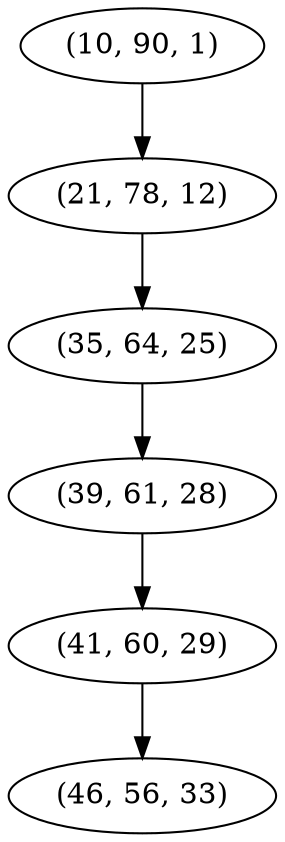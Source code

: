 digraph tree {
    "(10, 90, 1)";
    "(21, 78, 12)";
    "(35, 64, 25)";
    "(39, 61, 28)";
    "(41, 60, 29)";
    "(46, 56, 33)";
    "(10, 90, 1)" -> "(21, 78, 12)";
    "(21, 78, 12)" -> "(35, 64, 25)";
    "(35, 64, 25)" -> "(39, 61, 28)";
    "(39, 61, 28)" -> "(41, 60, 29)";
    "(41, 60, 29)" -> "(46, 56, 33)";
}
